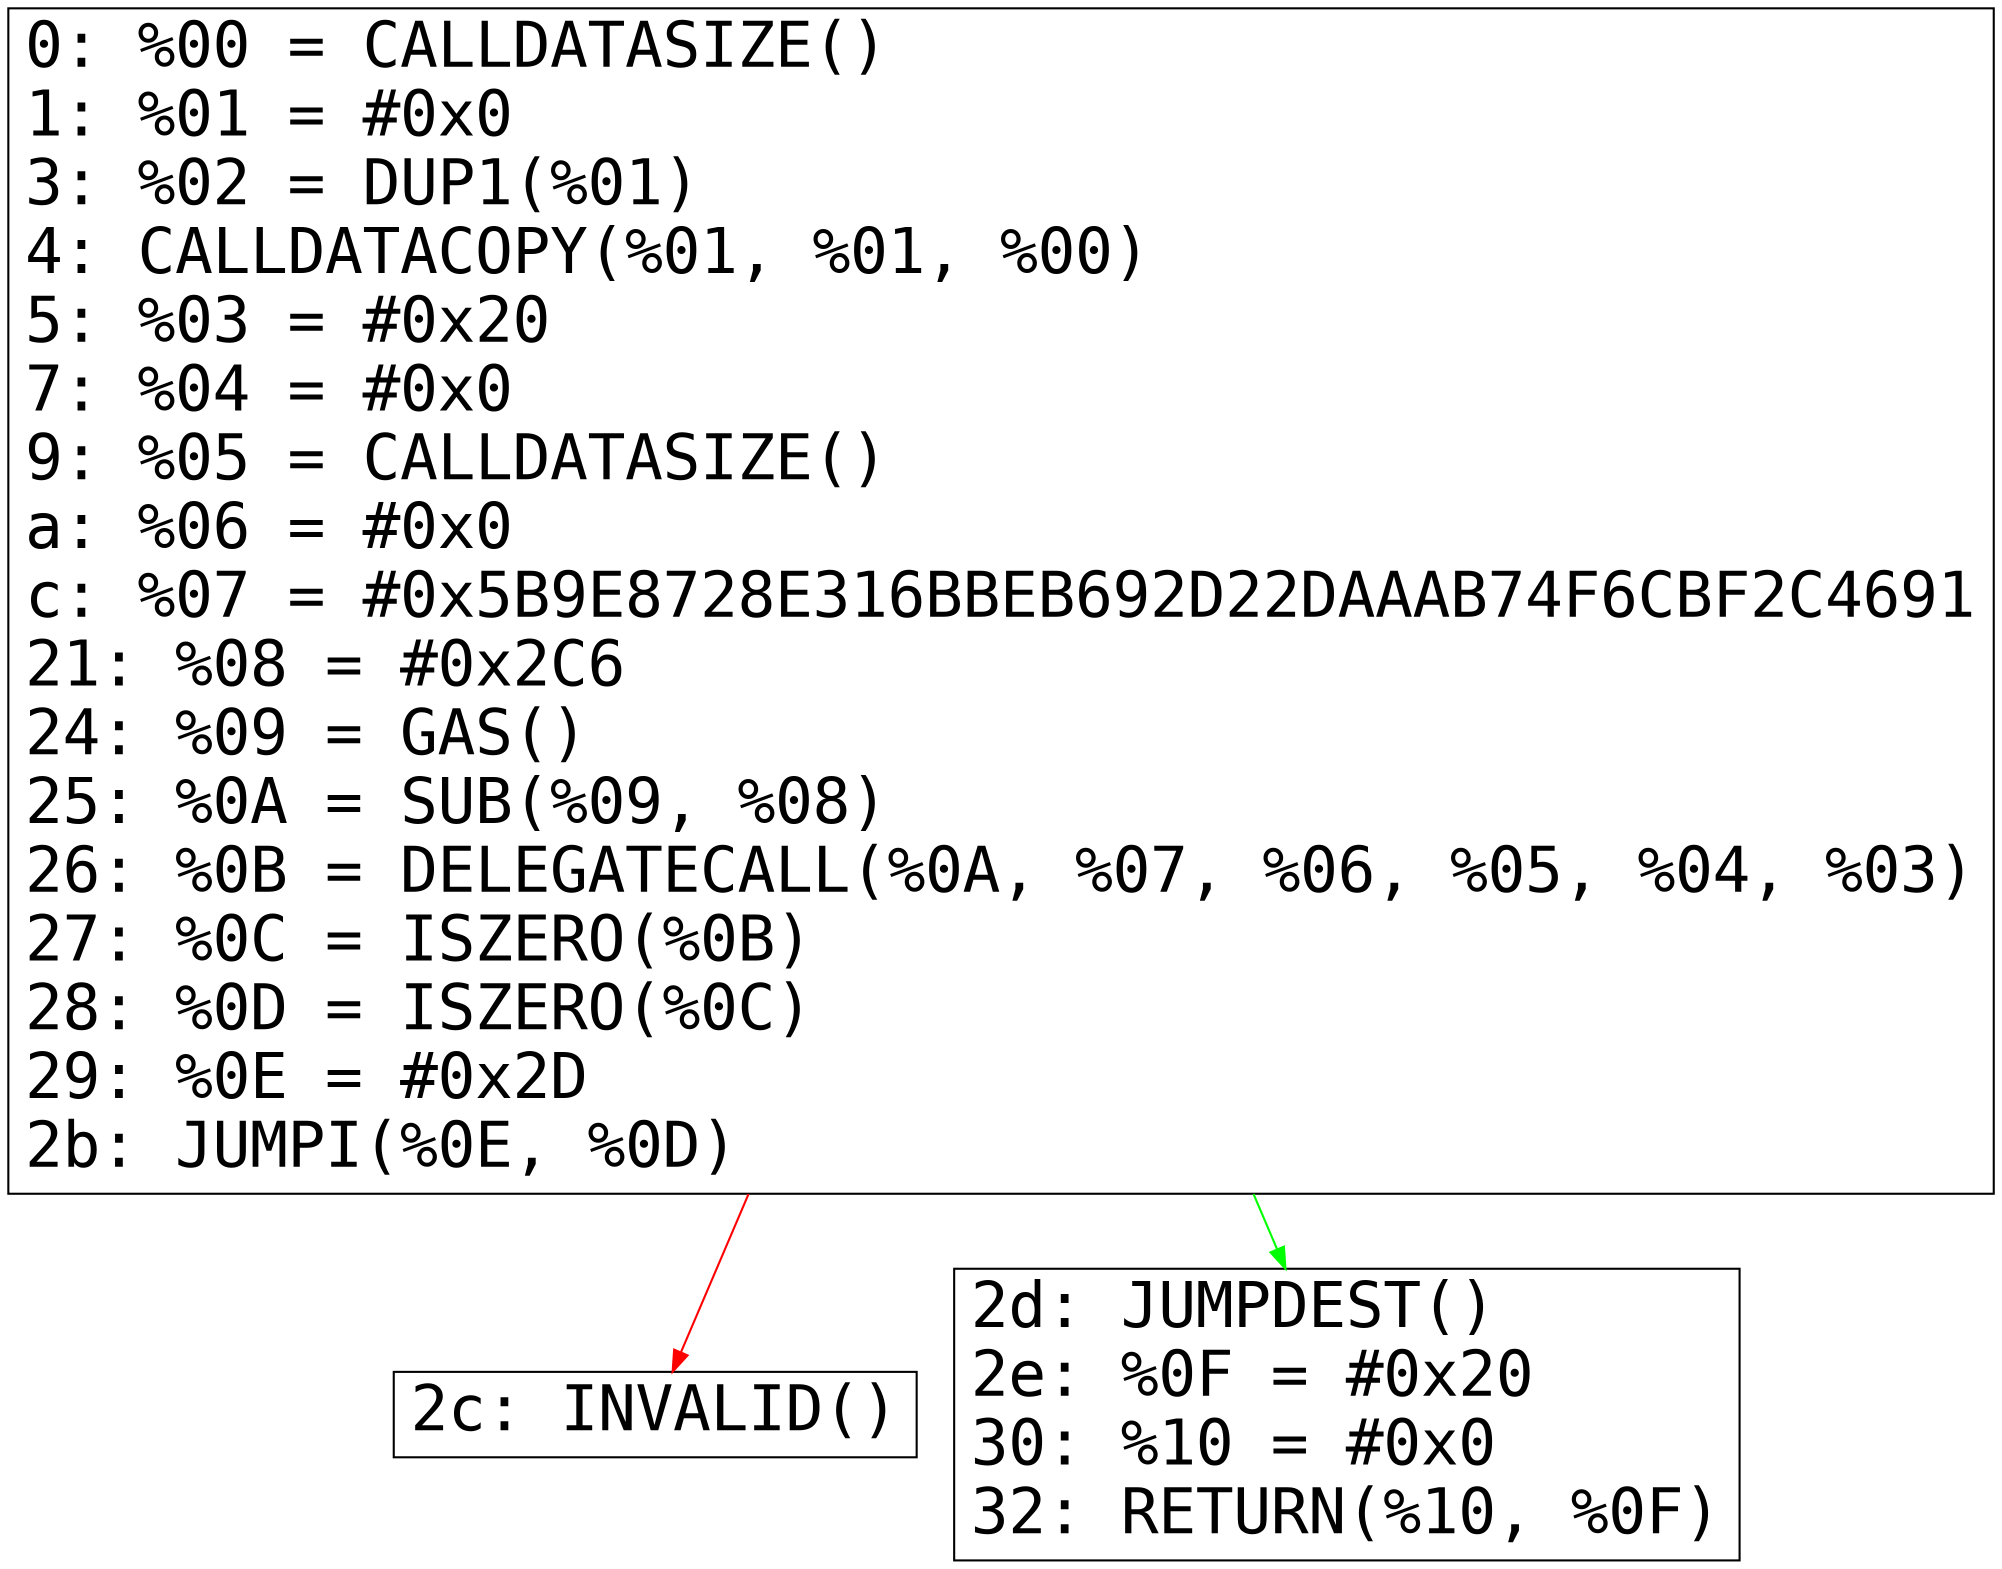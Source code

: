 digraph "graph.cfg.gv" {
	subgraph global {
		node [fontname=Courier fontsize=30.0 rank=same shape=box]
		block_0 [label="0: %00 = CALLDATASIZE()\l1: %01 = #0x0\l3: %02 = DUP1(%01)\l4: CALLDATACOPY(%01, %01, %00)\l5: %03 = #0x20\l7: %04 = #0x0\l9: %05 = CALLDATASIZE()\la: %06 = #0x0\lc: %07 = #0x5B9E8728E316BBEB692D22DAAAB74F6CBF2C4691\l21: %08 = #0x2C6\l24: %09 = GAS()\l25: %0A = SUB(%09, %08)\l26: %0B = DELEGATECALL(%0A, %07, %06, %05, %04, %03)\l27: %0C = ISZERO(%0B)\l28: %0D = ISZERO(%0C)\l29: %0E = #0x2D\l2b: JUMPI(%0E, %0D)\l"]
		block_2c [label="2c: INVALID()\l"]
		block_2d [label="2d: JUMPDEST()\l2e: %0F = #0x20\l30: %10 = #0x0\l32: RETURN(%10, %0F)\l"]
	}
	block_0 -> block_2d [color=green]
	block_0 -> block_2c [color=red]
}
